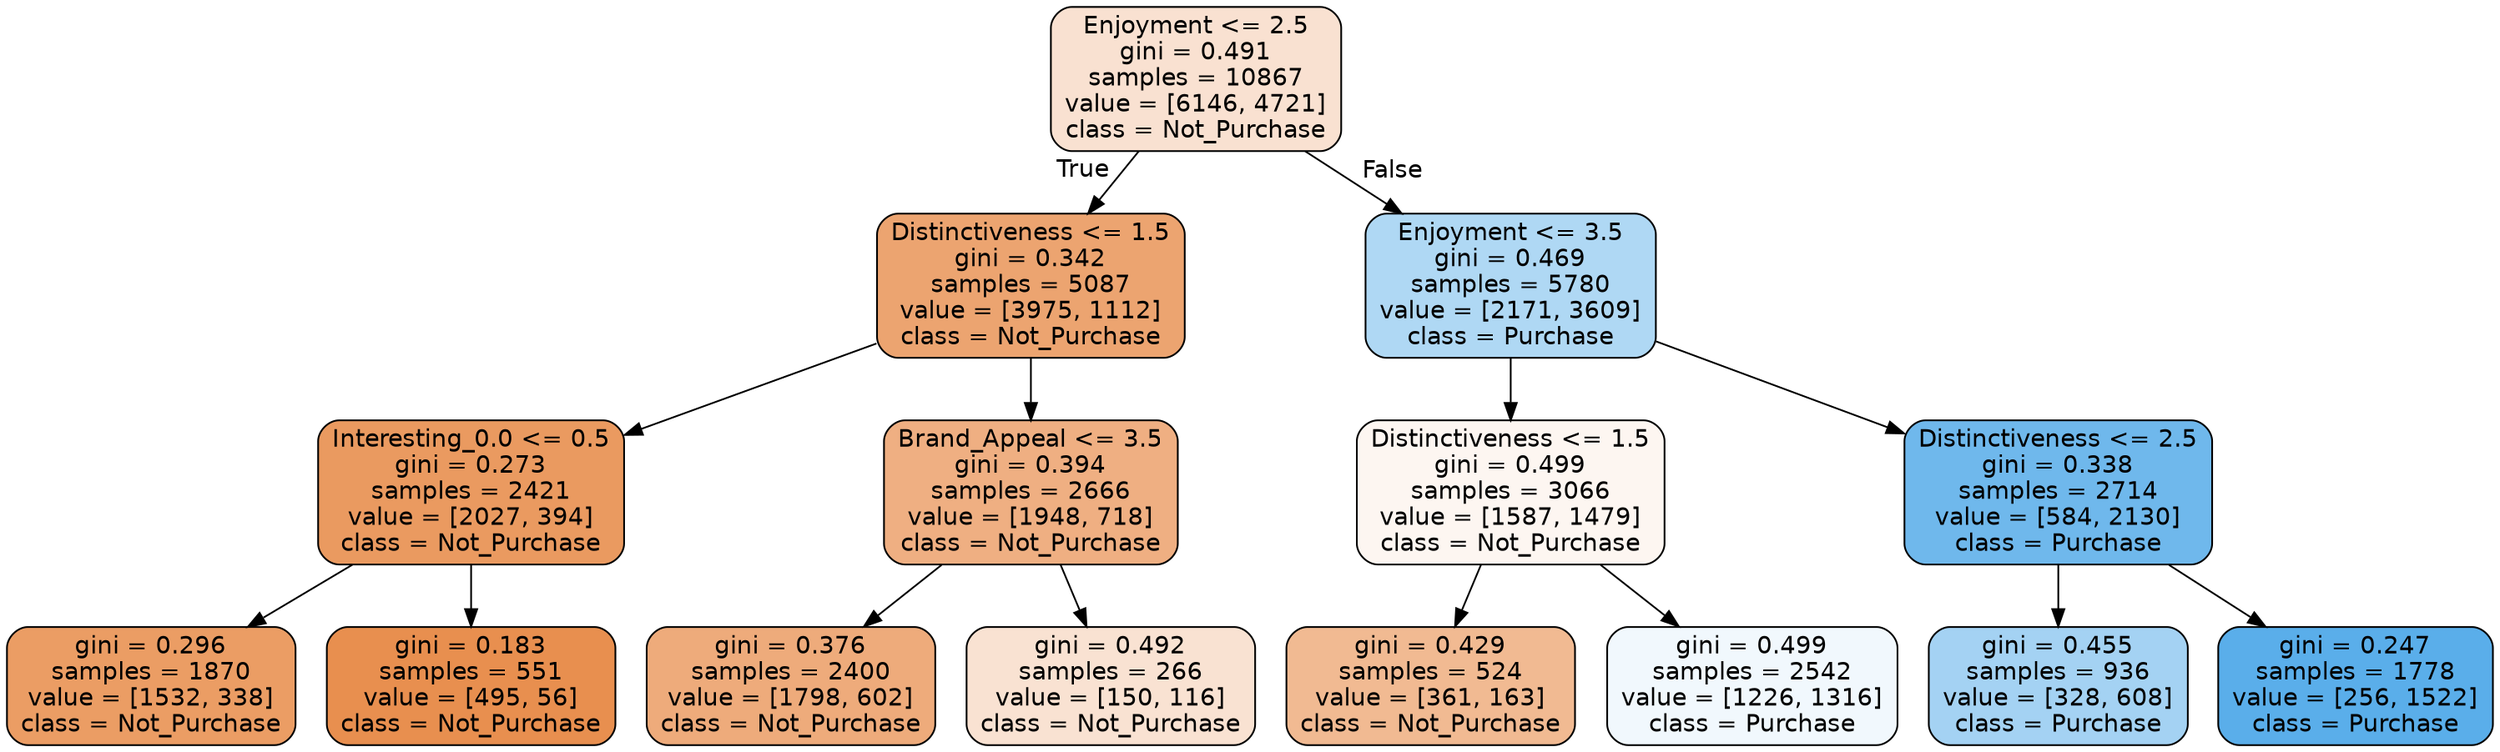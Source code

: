 digraph Tree {
node [shape=box, style="filled, rounded", color="black", fontname=helvetica] ;
edge [fontname=helvetica] ;
0 [label="Enjoyment <= 2.5\ngini = 0.491\nsamples = 10867\nvalue = [6146, 4721]\nclass = Not_Purchase", fillcolor="#e581393b"] ;
1 [label="Distinctiveness <= 1.5\ngini = 0.342\nsamples = 5087\nvalue = [3975, 1112]\nclass = Not_Purchase", fillcolor="#e58139b8"] ;
0 -> 1 [labeldistance=2.5, labelangle=45, headlabel="True"] ;
2 [label="Interesting_0.0 <= 0.5\ngini = 0.273\nsamples = 2421\nvalue = [2027, 394]\nclass = Not_Purchase", fillcolor="#e58139cd"] ;
1 -> 2 ;
3 [label="gini = 0.296\nsamples = 1870\nvalue = [1532, 338]\nclass = Not_Purchase", fillcolor="#e58139c7"] ;
2 -> 3 ;
4 [label="gini = 0.183\nsamples = 551\nvalue = [495, 56]\nclass = Not_Purchase", fillcolor="#e58139e2"] ;
2 -> 4 ;
5 [label="Brand_Appeal <= 3.5\ngini = 0.394\nsamples = 2666\nvalue = [1948, 718]\nclass = Not_Purchase", fillcolor="#e58139a1"] ;
1 -> 5 ;
6 [label="gini = 0.376\nsamples = 2400\nvalue = [1798, 602]\nclass = Not_Purchase", fillcolor="#e58139aa"] ;
5 -> 6 ;
7 [label="gini = 0.492\nsamples = 266\nvalue = [150, 116]\nclass = Not_Purchase", fillcolor="#e581393a"] ;
5 -> 7 ;
8 [label="Enjoyment <= 3.5\ngini = 0.469\nsamples = 5780\nvalue = [2171, 3609]\nclass = Purchase", fillcolor="#399de566"] ;
0 -> 8 [labeldistance=2.5, labelangle=-45, headlabel="False"] ;
9 [label="Distinctiveness <= 1.5\ngini = 0.499\nsamples = 3066\nvalue = [1587, 1479]\nclass = Not_Purchase", fillcolor="#e5813911"] ;
8 -> 9 ;
10 [label="gini = 0.429\nsamples = 524\nvalue = [361, 163]\nclass = Not_Purchase", fillcolor="#e581398c"] ;
9 -> 10 ;
11 [label="gini = 0.499\nsamples = 2542\nvalue = [1226, 1316]\nclass = Purchase", fillcolor="#399de511"] ;
9 -> 11 ;
12 [label="Distinctiveness <= 2.5\ngini = 0.338\nsamples = 2714\nvalue = [584, 2130]\nclass = Purchase", fillcolor="#399de5b9"] ;
8 -> 12 ;
13 [label="gini = 0.455\nsamples = 936\nvalue = [328, 608]\nclass = Purchase", fillcolor="#399de575"] ;
12 -> 13 ;
14 [label="gini = 0.247\nsamples = 1778\nvalue = [256, 1522]\nclass = Purchase", fillcolor="#399de5d4"] ;
12 -> 14 ;
}